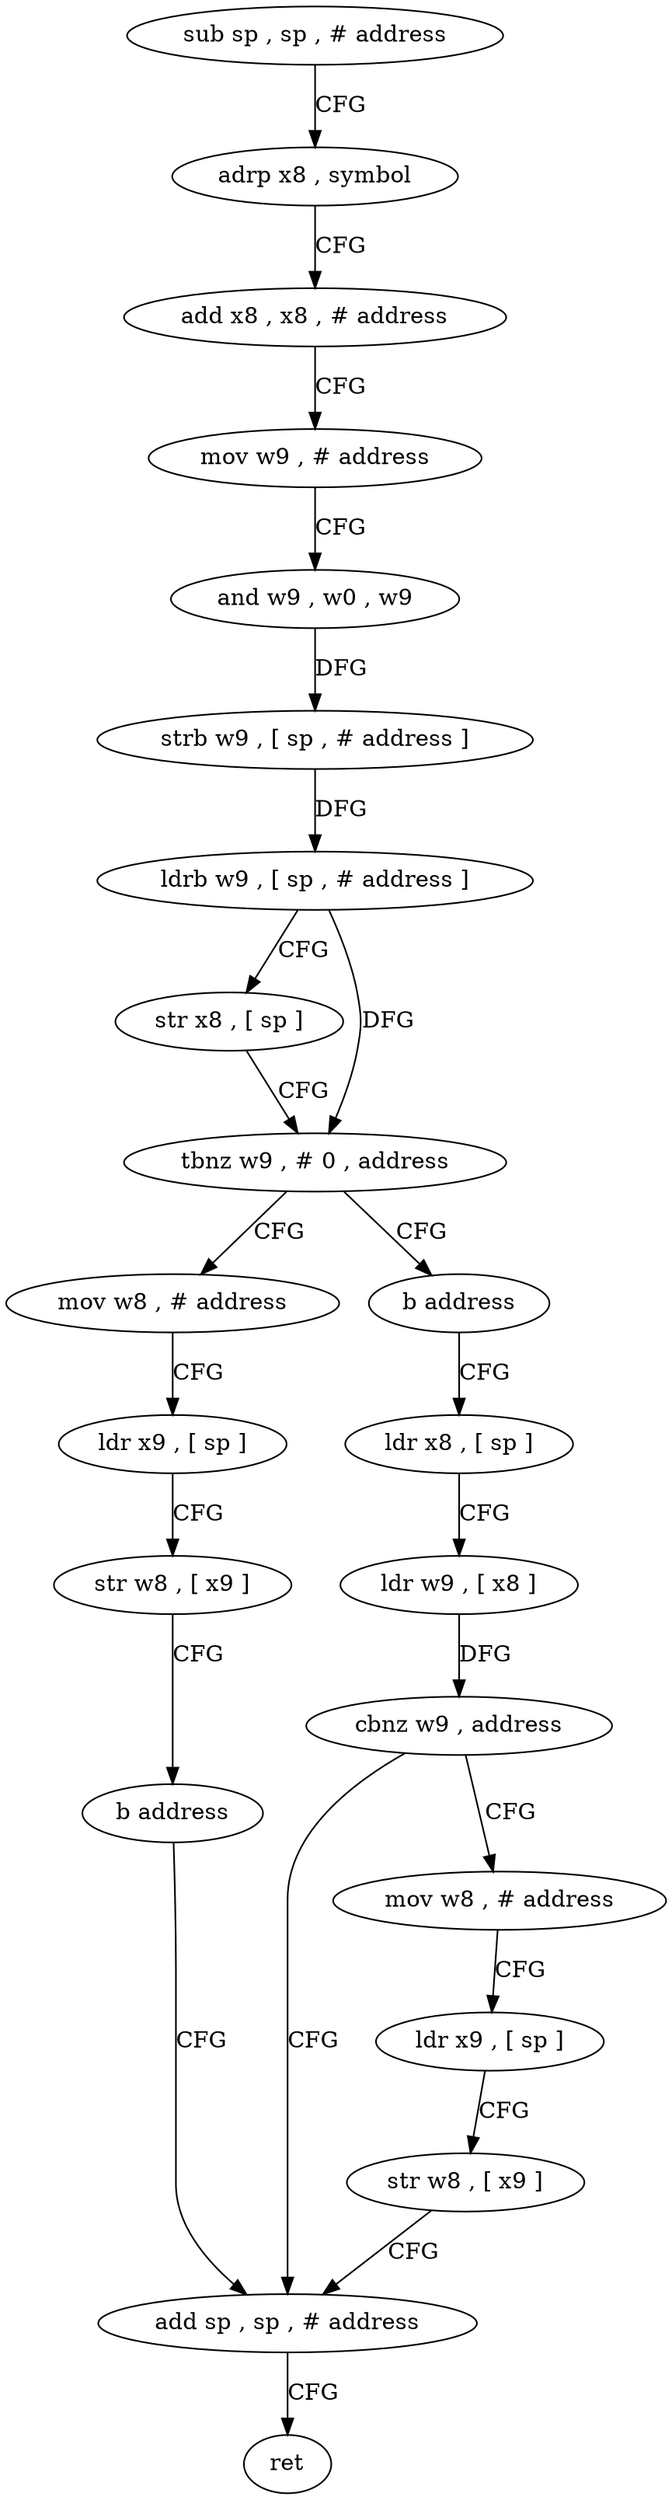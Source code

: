 digraph "func" {
"4230064" [label = "sub sp , sp , # address" ]
"4230068" [label = "adrp x8 , symbol" ]
"4230072" [label = "add x8 , x8 , # address" ]
"4230076" [label = "mov w9 , # address" ]
"4230080" [label = "and w9 , w0 , w9" ]
"4230084" [label = "strb w9 , [ sp , # address ]" ]
"4230088" [label = "ldrb w9 , [ sp , # address ]" ]
"4230092" [label = "str x8 , [ sp ]" ]
"4230096" [label = "tbnz w9 , # 0 , address" ]
"4230104" [label = "mov w8 , # address" ]
"4230100" [label = "b address" ]
"4230108" [label = "ldr x9 , [ sp ]" ]
"4230112" [label = "str w8 , [ x9 ]" ]
"4230116" [label = "b address" ]
"4230144" [label = "add sp , sp , # address" ]
"4230120" [label = "ldr x8 , [ sp ]" ]
"4230148" [label = "ret" ]
"4230124" [label = "ldr w9 , [ x8 ]" ]
"4230128" [label = "cbnz w9 , address" ]
"4230132" [label = "mov w8 , # address" ]
"4230136" [label = "ldr x9 , [ sp ]" ]
"4230140" [label = "str w8 , [ x9 ]" ]
"4230064" -> "4230068" [ label = "CFG" ]
"4230068" -> "4230072" [ label = "CFG" ]
"4230072" -> "4230076" [ label = "CFG" ]
"4230076" -> "4230080" [ label = "CFG" ]
"4230080" -> "4230084" [ label = "DFG" ]
"4230084" -> "4230088" [ label = "DFG" ]
"4230088" -> "4230092" [ label = "CFG" ]
"4230088" -> "4230096" [ label = "DFG" ]
"4230092" -> "4230096" [ label = "CFG" ]
"4230096" -> "4230104" [ label = "CFG" ]
"4230096" -> "4230100" [ label = "CFG" ]
"4230104" -> "4230108" [ label = "CFG" ]
"4230100" -> "4230120" [ label = "CFG" ]
"4230108" -> "4230112" [ label = "CFG" ]
"4230112" -> "4230116" [ label = "CFG" ]
"4230116" -> "4230144" [ label = "CFG" ]
"4230144" -> "4230148" [ label = "CFG" ]
"4230120" -> "4230124" [ label = "CFG" ]
"4230124" -> "4230128" [ label = "DFG" ]
"4230128" -> "4230144" [ label = "CFG" ]
"4230128" -> "4230132" [ label = "CFG" ]
"4230132" -> "4230136" [ label = "CFG" ]
"4230136" -> "4230140" [ label = "CFG" ]
"4230140" -> "4230144" [ label = "CFG" ]
}
